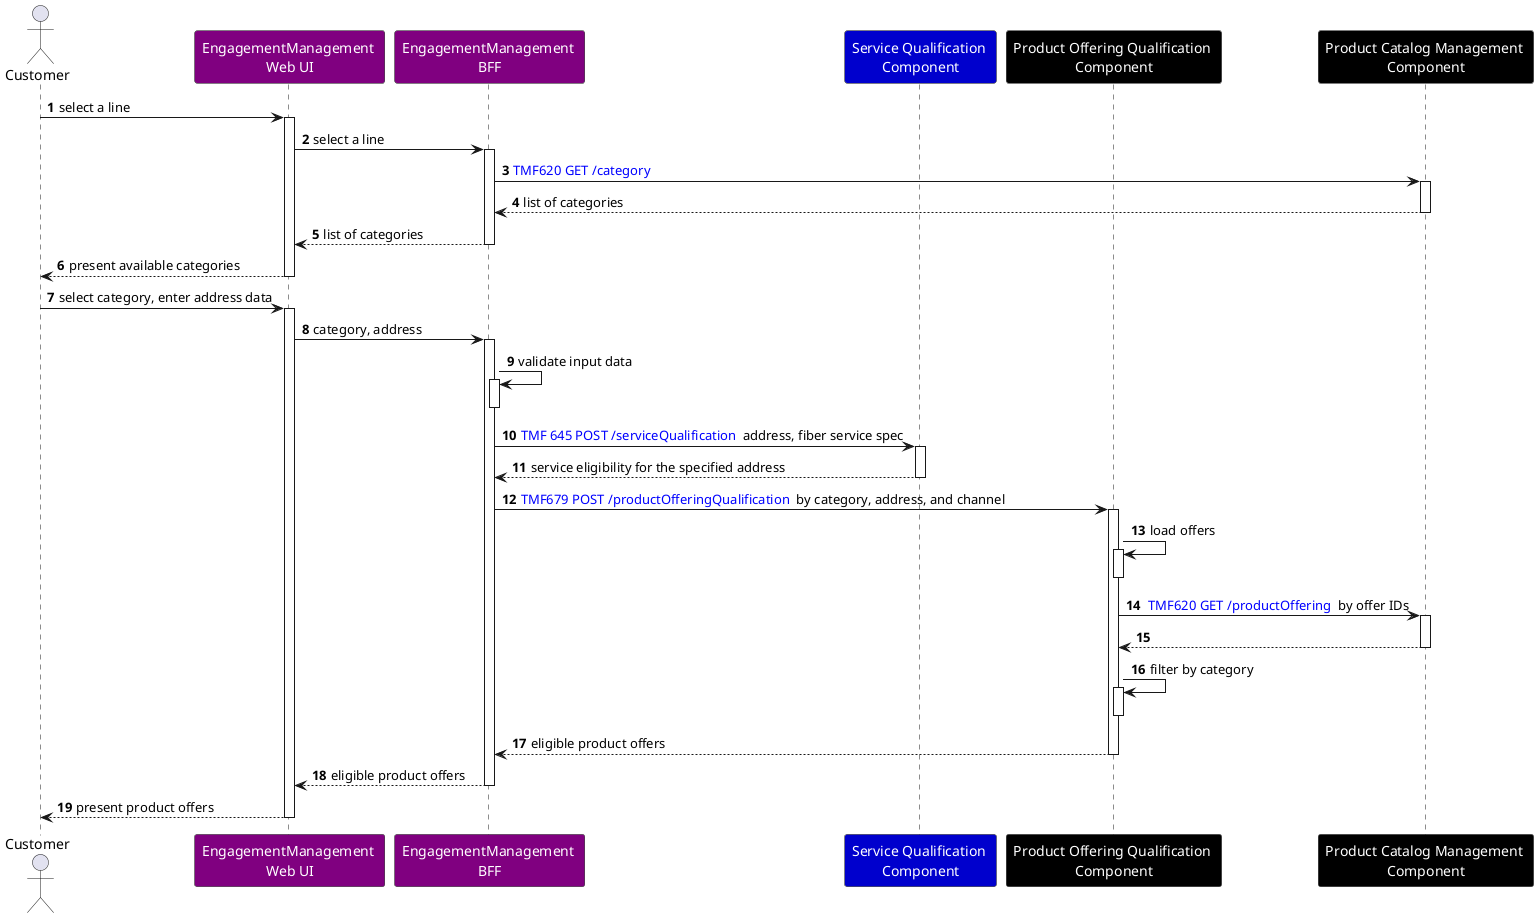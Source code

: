 @startuml

actor Customer
skinparam ParticipantFontColor automatic

autonumber

participant "EngagementManagement \nWeb UI" as EngagementManagementUI #Purple
participant "EngagementManagement \nBFF" as EngagementManagementBFF #Purple

Customer -> EngagementManagementUI: select a line
activate EngagementManagementUI
    EngagementManagementUI -> EngagementManagementBFF: select a line
    activate EngagementManagementBFF

participant "Product Catalog Management \nComponent" as PCM #Black

        EngagementManagementBFF -> PCM: <font color=blue>TMF620 GET /category
        activate PCM
        PCM --> EngagementManagementBFF: list of categories
        deactivate PCM
    EngagementManagementBFF --> EngagementManagementUI:  list of categories
    deactivate EngagementManagementBFF
EngagementManagementUI --> Customer: present available categories
deactivate EngagementManagementUI

Customer -> EngagementManagementUI: select category, enter address data
activate EngagementManagementUI
    EngagementManagementUI -> EngagementManagementBFF: category, address
    activate EngagementManagementBFF
    EngagementManagementBFF -> EngagementManagementBFF: validate input data
    activate EngagementManagementBFF
    deactivate EngagementManagementBFF


participant "Service Qualification \nComponent" as SQ #MediumBlue

        EngagementManagementBFF -> SQ: <font color=blue>TMF 645 POST /serviceQualification </font> address, fiber service spec
        activate SQ
        SQ --> EngagementManagementBFF: service eligibility for the specified address
        deactivate SQ

participant "Product Offering Qualification \nComponent" as POQ #Black
participant "Product Catalog Management \nComponent" as PCM #99FF99

        EngagementManagementBFF -> POQ:  <font color=blue>TMF679 POST /productOfferingQualification </font> by category, address, and channel
        activate POQ
            POQ -> POQ: load offers
            activate POQ
            deactivate POQ

            POQ -> PCM: <font color=blue> TMF620 GET /productOffering </font> by offer IDs
            activate PCM
            POQ <-- PCM
            deactivate PCM

                POQ -> POQ: filter by category
                activate POQ
                deactivate POQ

            POQ --> EngagementManagementBFF: eligible product offers
            deactivate POQ
    EngagementManagementBFF --> EngagementManagementUI: eligible product offers
    deactivate EngagementManagementBFF
EngagementManagementUI --> Customer: present product offers
deactivate EngagementManagementUI
@enduml
